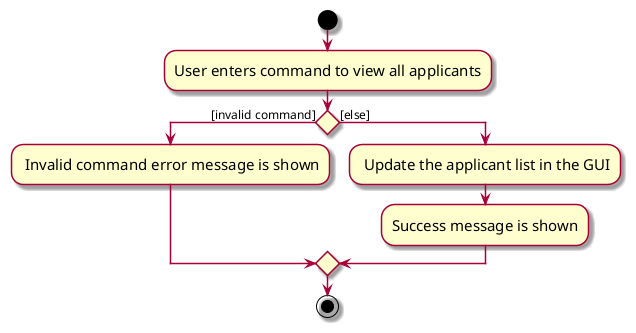 @startuml
skin rose
skinparam ActivityFontSize 15
skinparam ArrowFontSize 12
start
:User enters command to view all applicants;

if () then ([invalid command])
    : Invalid command error message is shown;
else ([else])
        : Update the applicant list in the GUI;
        :Success message is shown;
endif
stop
@enduml
